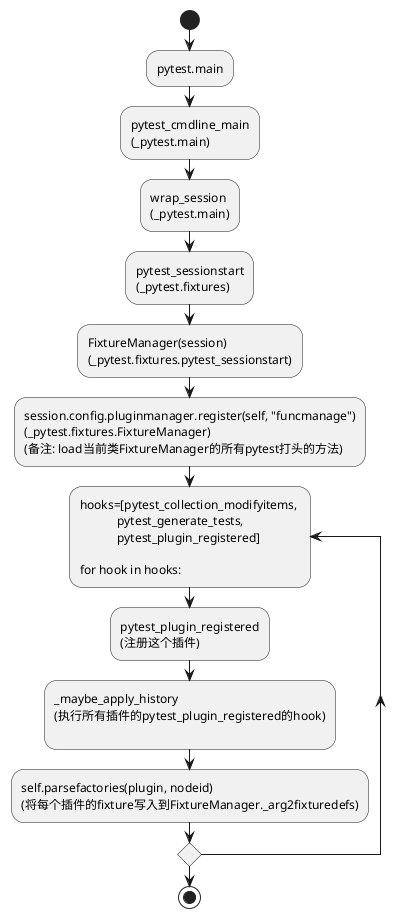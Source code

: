 @startuml

start

:pytest.main;
:pytest_cmdline_main\n(_pytest.main);
:wrap_session\n(_pytest.main);
:pytest_sessionstart\n(_pytest.fixtures);
:FixtureManager(session)\n(_pytest.fixtures.pytest_sessionstart);
:session.config.pluginmanager.register(self, "funcmanage")\n(_pytest.fixtures.FixtureManager)\n(备注: load当前类FixtureManager的所有pytest打头的方法);
repeat :hooks=[pytest_collection_modifyitems, \n            pytest_generate_tests, \n            pytest_plugin_registered]\n\nfor hook in hooks:;
    :pytest_plugin_registered\n(注册这个插件);
    :_maybe_apply_history\n(执行所有插件的pytest_plugin_registered的hook)\n;
    :self.parsefactories(plugin, nodeid)\n(将每个插件的fixture写入到FixtureManager._arg2fixturedefs);
repeat while ();

stop

@enduml